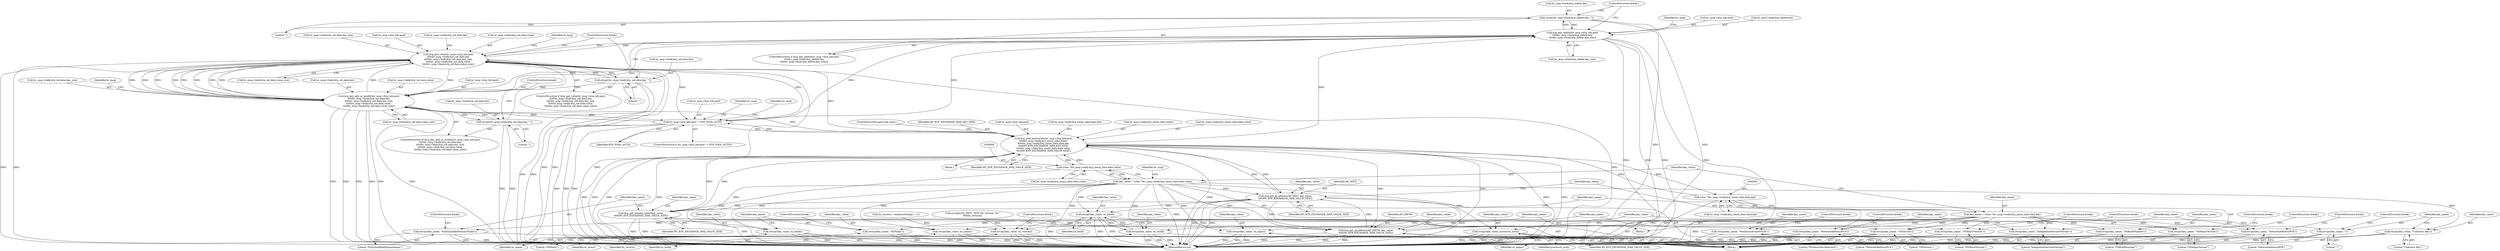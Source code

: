 digraph "0_linux_bcc2c9c3fff859e0eb019fe6fec26f9b8eba795c@API" {
"1000521" [label="(Call,strcpy(hv_msg->body.kvp_delete.key, \"\"))"];
"1000501" [label="(Call,kvp_key_delete(hv_msg->kvp_hdr.pool,\n\t\t\t\t\thv_msg->body.kvp_delete.key,\n\t\t\t\t\thv_msg->body.kvp_delete.key_size))"];
"1000445" [label="(Call,kvp_get_value(hv_msg->kvp_hdr.pool,\n\t\t\t\t\thv_msg->body.kvp_set.data.key,\n\t\t\t\t\thv_msg->body.kvp_set.data.key_size,\n\t\t\t\t\thv_msg->body.kvp_set.data.value,\n\t\t\t\t\thv_msg->body.kvp_set.data.value_size))"];
"1000389" [label="(Call,kvp_key_add_or_modify(hv_msg->kvp_hdr.pool,\n\t\t\t\t\thv_msg->body.kvp_set.data.key,\n\t\t\t\t\thv_msg->body.kvp_set.data.key_size,\n\t\t\t\t\thv_msg->body.kvp_set.data.value,\n\t\t\t\t\thv_msg->body.kvp_set.data.value_size))"];
"1000543" [label="(Call,hv_msg->kvp_hdr.pool != KVP_POOL_AUTO)"];
"1000551" [label="(Call,kvp_pool_enumerate(hv_msg->kvp_hdr.pool,\n\t\t\t\t\thv_msg->body.kvp_enum_data.index,\n\t\t\t\t\thv_msg->body.kvp_enum_data.data.key,\n\t\t\t\t\tHV_KVP_EXCHANGE_MAX_KEY_SIZE,\n\t\t\t\t\thv_msg->body.kvp_enum_data.data.value,\n\t\t\t\t\tHV_KVP_EXCHANGE_MAX_VALUE_SIZE))"];
"1000594" [label="(Call,(char *)hv_msg->body.kvp_enum_data.data.key)"];
"1000607" [label="(Call,(char *)hv_msg->body.kvp_enum_data.data.value)"];
"1000628" [label="(Call,kvp_get_domain_name(key_value,\n\t\t\t\t\tHV_KVP_EXCHANGE_MAX_VALUE_SIZE))"];
"1000605" [label="(Call,key_value = (char *)hv_msg->body.kvp_enum_data.data.value)"];
"1000653" [label="(Call,kvp_get_ip_address(AF_INET6, key_value,\n\t\t\t\t\tHV_KVP_EXCHANGE_MAX_VALUE_SIZE))"];
"1000644" [label="(Call,kvp_get_ip_address(AF_INET, key_value,\n\t\t\t\t\tHV_KVP_EXCHANGE_MAX_VALUE_SIZE))"];
"1000487" [label="(Call,strcpy(hv_msg->body.kvp_set.data.key, \"\"))"];
"1000431" [label="(Call,strcpy(hv_msg->body.kvp_set.data.key, \"\"))"];
"1000521" [label="(Call,strcpy(hv_msg->body.kvp_delete.key, \"\"))"];
"1000592" [label="(Call,key_name = (char *)hv_msg->body.kvp_enum_data.data.key)"];
"1000631" [label="(Call,strcpy(key_name, \"FullyQualifiedDomainName\"))"];
"1000636" [label="(Call,strcpy(key_name, \"IntegrationServicesVersion\"))"];
"1000648" [label="(Call,strcpy(key_name, \"NetworkAddressIPv4\"))"];
"1000657" [label="(Call,strcpy(key_name, \"NetworkAddressIPv6\"))"];
"1000665" [label="(Call,strcpy(key_name, \"OSBuildNumber\"))"];
"1000673" [label="(Call,strcpy(key_name, \"OSName\"))"];
"1000681" [label="(Call,strcpy(key_name, \"OSMajorVersion\"))"];
"1000689" [label="(Call,strcpy(key_name, \"OSMinorVersion\"))"];
"1000697" [label="(Call,strcpy(key_name, \"OSVersion\"))"];
"1000705" [label="(Call,strcpy(key_name, \"ProcessorArchitecture\"))"];
"1000713" [label="(Call,strcpy(key_name, \"\"))"];
"1000639" [label="(Call,strcpy(key_value, lic_version))"];
"1000662" [label="(Call,strcpy(key_value, os_build))"];
"1000694" [label="(Call,strcpy(key_value, os_build))"];
"1000670" [label="(Call,strcpy(key_value, os_name))"];
"1000678" [label="(Call,strcpy(key_value, os_major))"];
"1000686" [label="(Call,strcpy(key_value, os_minor))"];
"1000702" [label="(Call,strcpy(key_value, processor_arch))"];
"1000710" [label="(Call,strcpy(key_value, \"Unknown Key\"))"];
"1000629" [label="(Identifier,key_value)"];
"1000388" [label="(ControlStructure,if (kvp_key_add_or_modify(hv_msg->kvp_hdr.pool,\n\t\t\t\t\thv_msg->body.kvp_set.data.key,\n\t\t\t\t\thv_msg->body.kvp_set.data.key_size,\n\t\t\t\t\thv_msg->body.kvp_set.data.value,\n\t\t\t\t\thv_msg->body.kvp_set.data.value_size)))"];
"1000694" [label="(Call,strcpy(key_value, os_build))"];
"1000660" [label="(ControlStructure,break;)"];
"1000668" [label="(ControlStructure,break;)"];
"1000645" [label="(Identifier,AF_INET)"];
"1000651" [label="(ControlStructure,break;)"];
"1000544" [label="(Call,hv_msg->kvp_hdr.pool)"];
"1000507" [label="(Call,hv_msg->body.kvp_delete.key)"];
"1000573" [label="(Identifier,HV_KVP_EXCHANGE_MAX_KEY_SIZE)"];
"1000706" [label="(Identifier,key_name)"];
"1000492" [label="(Identifier,hv_msg)"];
"1000760" [label="(MethodReturn,int)"];
"1000663" [label="(Identifier,key_value)"];
"1000642" [label="(ControlStructure,break;)"];
"1000552" [label="(Call,hv_msg->kvp_hdr.pool)"];
"1000630" [label="(Identifier,HV_KVP_EXCHANGE_MAX_VALUE_SIZE)"];
"1000442" [label="(ControlStructure,break;)"];
"1000704" [label="(Identifier,processor_arch)"];
"1000609" [label="(Call,hv_msg->body.kvp_enum_data.data.value)"];
"1000689" [label="(Call,strcpy(key_name, \"OSMinorVersion\"))"];
"1000364" [label="(Call,lic_version = malloc(strlen(p) + 1))"];
"1000690" [label="(Identifier,key_name)"];
"1000710" [label="(Call,strcpy(key_value, \"Unknown Key\"))"];
"1000498" [label="(ControlStructure,break;)"];
"1000675" [label="(Literal,\"OSName\")"];
"1000432" [label="(Call,hv_msg->body.kvp_set.data.key)"];
"1000676" [label="(ControlStructure,break;)"];
"1000497" [label="(Literal,\"\")"];
"1000691" [label="(Literal,\"OSMinorVersion\")"];
"1000664" [label="(Identifier,os_build)"];
"1000683" [label="(Literal,\"OSMajorVersion\")"];
"1000404" [label="(Call,hv_msg->body.kvp_set.data.key_size)"];
"1000594" [label="(Call,(char *)hv_msg->body.kvp_enum_data.data.key)"];
"1000628" [label="(Call,kvp_get_domain_name(key_value,\n\t\t\t\t\tHV_KVP_EXCHANGE_MAX_VALUE_SIZE))"];
"1000662" [label="(Call,strcpy(key_value, os_build))"];
"1000460" [label="(Call,hv_msg->body.kvp_set.data.key_size)"];
"1000700" [label="(ControlStructure,break;)"];
"1000596" [label="(Call,hv_msg->body.kvp_enum_data.data.key)"];
"1000679" [label="(Identifier,key_value)"];
"1000681" [label="(Call,strcpy(key_name, \"OSMajorVersion\"))"];
"1000649" [label="(Identifier,key_name)"];
"1000564" [label="(Call,hv_msg->body.kvp_enum_data.data.key)"];
"1000682" [label="(Identifier,key_name)"];
"1000678" [label="(Call,strcpy(key_value, os_major))"];
"1000671" [label="(Identifier,key_value)"];
"1000592" [label="(Call,key_name = (char *)hv_msg->body.kvp_enum_data.data.key)"];
"1000542" [label="(ControlStructure,if (hv_msg->kvp_hdr.pool != KVP_POOL_AUTO))"];
"1000632" [label="(Identifier,key_name)"];
"1000699" [label="(Literal,\"OSVersion\")"];
"1000554" [label="(Identifier,hv_msg)"];
"1000550" [label="(Block,)"];
"1000659" [label="(Literal,\"NetworkAddressIPv6\")"];
"1000500" [label="(ControlStructure,if (kvp_key_delete(hv_msg->kvp_hdr.pool,\n\t\t\t\t\thv_msg->body.kvp_delete.key,\n\t\t\t\t\thv_msg->body.kvp_delete.key_size)))"];
"1000715" [label="(Literal,\"\")"];
"1000672" [label="(Identifier,os_name)"];
"1000692" [label="(ControlStructure,break;)"];
"1000446" [label="(Call,hv_msg->kvp_hdr.pool)"];
"1000530" [label="(ControlStructure,break;)"];
"1000656" [label="(Identifier,HV_KVP_EXCHANGE_MAX_VALUE_SIZE)"];
"1000543" [label="(Call,hv_msg->kvp_hdr.pool != KVP_POOL_AUTO)"];
"1000713" [label="(Call,strcpy(key_name, \"\"))"];
"1000549" [label="(Identifier,KVP_POOL_AUTO)"];
"1000444" [label="(ControlStructure,if (kvp_get_value(hv_msg->kvp_hdr.pool,\n\t\t\t\t\thv_msg->body.kvp_set.data.key,\n\t\t\t\t\thv_msg->body.kvp_set.data.key_size,\n\t\t\t\t\thv_msg->body.kvp_set.data.value,\n\t\t\t\t\thv_msg->body.kvp_set.data.value_size)))"];
"1000451" [label="(Call,hv_msg->body.kvp_set.data.key)"];
"1000586" [label="(Identifier,hv_msg)"];
"1000634" [label="(ControlStructure,break;)"];
"1000655" [label="(Identifier,key_value)"];
"1000705" [label="(Call,strcpy(key_name, \"ProcessorArchitecture\"))"];
"1000488" [label="(Call,hv_msg->body.kvp_set.data.key)"];
"1000636" [label="(Call,strcpy(key_name, \"IntegrationServicesVersion\"))"];
"1000626" [label="(Block,)"];
"1000641" [label="(Identifier,lic_version)"];
"1000525" [label="(Identifier,hv_msg)"];
"1000711" [label="(Identifier,key_value)"];
"1000583" [label="(Identifier,HV_KVP_EXCHANGE_MAX_VALUE_SIZE)"];
"1000638" [label="(Literal,\"IntegrationServicesVersion\")"];
"1000557" [label="(Call,hv_msg->body.kvp_enum_data.index)"];
"1000521" [label="(Call,strcpy(hv_msg->body.kvp_delete.key, \"\"))"];
"1000644" [label="(Call,kvp_get_ip_address(AF_INET, key_value,\n\t\t\t\t\tHV_KVP_EXCHANGE_MAX_VALUE_SIZE))"];
"1000647" [label="(Identifier,HV_KVP_EXCHANGE_MAX_VALUE_SIZE)"];
"1000377" [label="(Call,syslog(LOG_INFO, \"KVP LIC Version: %s\",\n\t\t\t\t\tlic_version))"];
"1000695" [label="(Identifier,key_value)"];
"1000441" [label="(Literal,\"\")"];
"1000606" [label="(Identifier,key_value)"];
"1000687" [label="(Identifier,key_value)"];
"1000666" [label="(Identifier,key_name)"];
"1000478" [label="(Call,hv_msg->body.kvp_set.data.value_size)"];
"1000431" [label="(Call,strcpy(hv_msg->body.kvp_set.data.key, \"\"))"];
"1000658" [label="(Identifier,key_name)"];
"1000650" [label="(Literal,\"NetworkAddressIPv4\")"];
"1000639" [label="(Call,strcpy(key_value, lic_version))"];
"1000522" [label="(Call,hv_msg->body.kvp_delete.key)"];
"1000654" [label="(Identifier,AF_INET6)"];
"1000667" [label="(Literal,\"OSBuildNumber\")"];
"1000502" [label="(Call,hv_msg->kvp_hdr.pool)"];
"1000607" [label="(Call,(char *)hv_msg->body.kvp_enum_data.data.value)"];
"1000445" [label="(Call,kvp_get_value(hv_msg->kvp_hdr.pool,\n\t\t\t\t\thv_msg->body.kvp_set.data.key,\n\t\t\t\t\thv_msg->body.kvp_set.data.key_size,\n\t\t\t\t\thv_msg->body.kvp_set.data.value,\n\t\t\t\t\thv_msg->body.kvp_set.data.value_size))"];
"1000665" [label="(Call,strcpy(key_name, \"OSBuildNumber\"))"];
"1000574" [label="(Call,hv_msg->body.kvp_enum_data.data.value)"];
"1000633" [label="(Literal,\"FullyQualifiedDomainName\")"];
"1000684" [label="(ControlStructure,break;)"];
"1000605" [label="(Call,key_value = (char *)hv_msg->body.kvp_enum_data.data.value)"];
"1000288" [label="(Block,)"];
"1000529" [label="(Literal,\"\")"];
"1000646" [label="(Identifier,key_value)"];
"1000653" [label="(Call,kvp_get_ip_address(AF_INET6, key_value,\n\t\t\t\t\tHV_KVP_EXCHANGE_MAX_VALUE_SIZE))"];
"1000696" [label="(Identifier,os_build)"];
"1000703" [label="(Identifier,key_value)"];
"1000670" [label="(Call,strcpy(key_value, os_name))"];
"1000584" [label="(ControlStructure,goto kvp_done;)"];
"1000469" [label="(Call,hv_msg->body.kvp_set.data.value)"];
"1000436" [label="(Identifier,hv_msg)"];
"1000389" [label="(Call,kvp_key_add_or_modify(hv_msg->kvp_hdr.pool,\n\t\t\t\t\thv_msg->body.kvp_set.data.key,\n\t\t\t\t\thv_msg->body.kvp_set.data.key_size,\n\t\t\t\t\thv_msg->body.kvp_set.data.value,\n\t\t\t\t\thv_msg->body.kvp_set.data.value_size))"];
"1000390" [label="(Call,hv_msg->kvp_hdr.pool)"];
"1000714" [label="(Identifier,key_name)"];
"1000648" [label="(Call,strcpy(key_name, \"NetworkAddressIPv4\"))"];
"1000708" [label="(ControlStructure,break;)"];
"1000712" [label="(Literal,\"Unknown Key\")"];
"1000640" [label="(Identifier,key_value)"];
"1000514" [label="(Call,hv_msg->body.kvp_delete.key_size)"];
"1000622" [label="(Identifier,hv_msg)"];
"1000686" [label="(Call,strcpy(key_value, os_minor))"];
"1000707" [label="(Literal,\"ProcessorArchitecture\")"];
"1000395" [label="(Call,hv_msg->body.kvp_set.data.key)"];
"1000680" [label="(Identifier,os_major)"];
"1000501" [label="(Call,kvp_key_delete(hv_msg->kvp_hdr.pool,\n\t\t\t\t\thv_msg->body.kvp_delete.key,\n\t\t\t\t\thv_msg->body.kvp_delete.key_size))"];
"1000487" [label="(Call,strcpy(hv_msg->body.kvp_set.data.key, \"\"))"];
"1000674" [label="(Identifier,key_name)"];
"1000593" [label="(Identifier,key_name)"];
"1000413" [label="(Call,hv_msg->body.kvp_set.data.value)"];
"1000716" [label="(ControlStructure,break;)"];
"1000551" [label="(Call,kvp_pool_enumerate(hv_msg->kvp_hdr.pool,\n\t\t\t\t\thv_msg->body.kvp_enum_data.index,\n\t\t\t\t\thv_msg->body.kvp_enum_data.data.key,\n\t\t\t\t\tHV_KVP_EXCHANGE_MAX_KEY_SIZE,\n\t\t\t\t\thv_msg->body.kvp_enum_data.data.value,\n\t\t\t\t\tHV_KVP_EXCHANGE_MAX_VALUE_SIZE))"];
"1000698" [label="(Identifier,key_name)"];
"1000702" [label="(Call,strcpy(key_value, processor_arch))"];
"1000631" [label="(Call,strcpy(key_name, \"FullyQualifiedDomainName\"))"];
"1000422" [label="(Call,hv_msg->body.kvp_set.data.value_size)"];
"1000673" [label="(Call,strcpy(key_name, \"OSName\"))"];
"1000688" [label="(Identifier,os_minor)"];
"1000637" [label="(Identifier,key_name)"];
"1000697" [label="(Call,strcpy(key_name, \"OSVersion\"))"];
"1000657" [label="(Call,strcpy(key_name, \"NetworkAddressIPv6\"))"];
"1000521" -> "1000500"  [label="AST: "];
"1000521" -> "1000529"  [label="CFG: "];
"1000522" -> "1000521"  [label="AST: "];
"1000529" -> "1000521"  [label="AST: "];
"1000530" -> "1000521"  [label="CFG: "];
"1000521" -> "1000760"  [label="DDG: "];
"1000521" -> "1000760"  [label="DDG: "];
"1000521" -> "1000501"  [label="DDG: "];
"1000501" -> "1000521"  [label="DDG: "];
"1000501" -> "1000500"  [label="AST: "];
"1000501" -> "1000514"  [label="CFG: "];
"1000502" -> "1000501"  [label="AST: "];
"1000507" -> "1000501"  [label="AST: "];
"1000514" -> "1000501"  [label="AST: "];
"1000525" -> "1000501"  [label="CFG: "];
"1000530" -> "1000501"  [label="CFG: "];
"1000501" -> "1000760"  [label="DDG: "];
"1000501" -> "1000760"  [label="DDG: "];
"1000501" -> "1000760"  [label="DDG: "];
"1000501" -> "1000760"  [label="DDG: "];
"1000501" -> "1000389"  [label="DDG: "];
"1000501" -> "1000445"  [label="DDG: "];
"1000445" -> "1000501"  [label="DDG: "];
"1000389" -> "1000501"  [label="DDG: "];
"1000543" -> "1000501"  [label="DDG: "];
"1000551" -> "1000501"  [label="DDG: "];
"1000501" -> "1000543"  [label="DDG: "];
"1000445" -> "1000444"  [label="AST: "];
"1000445" -> "1000478"  [label="CFG: "];
"1000446" -> "1000445"  [label="AST: "];
"1000451" -> "1000445"  [label="AST: "];
"1000460" -> "1000445"  [label="AST: "];
"1000469" -> "1000445"  [label="AST: "];
"1000478" -> "1000445"  [label="AST: "];
"1000492" -> "1000445"  [label="CFG: "];
"1000498" -> "1000445"  [label="CFG: "];
"1000445" -> "1000760"  [label="DDG: "];
"1000445" -> "1000760"  [label="DDG: "];
"1000445" -> "1000760"  [label="DDG: "];
"1000445" -> "1000760"  [label="DDG: "];
"1000445" -> "1000760"  [label="DDG: "];
"1000445" -> "1000760"  [label="DDG: "];
"1000445" -> "1000389"  [label="DDG: "];
"1000445" -> "1000389"  [label="DDG: "];
"1000445" -> "1000389"  [label="DDG: "];
"1000445" -> "1000389"  [label="DDG: "];
"1000445" -> "1000389"  [label="DDG: "];
"1000389" -> "1000445"  [label="DDG: "];
"1000389" -> "1000445"  [label="DDG: "];
"1000389" -> "1000445"  [label="DDG: "];
"1000389" -> "1000445"  [label="DDG: "];
"1000389" -> "1000445"  [label="DDG: "];
"1000543" -> "1000445"  [label="DDG: "];
"1000551" -> "1000445"  [label="DDG: "];
"1000487" -> "1000445"  [label="DDG: "];
"1000431" -> "1000445"  [label="DDG: "];
"1000445" -> "1000487"  [label="DDG: "];
"1000445" -> "1000543"  [label="DDG: "];
"1000389" -> "1000388"  [label="AST: "];
"1000389" -> "1000422"  [label="CFG: "];
"1000390" -> "1000389"  [label="AST: "];
"1000395" -> "1000389"  [label="AST: "];
"1000404" -> "1000389"  [label="AST: "];
"1000413" -> "1000389"  [label="AST: "];
"1000422" -> "1000389"  [label="AST: "];
"1000436" -> "1000389"  [label="CFG: "];
"1000442" -> "1000389"  [label="CFG: "];
"1000389" -> "1000760"  [label="DDG: "];
"1000389" -> "1000760"  [label="DDG: "];
"1000389" -> "1000760"  [label="DDG: "];
"1000389" -> "1000760"  [label="DDG: "];
"1000389" -> "1000760"  [label="DDG: "];
"1000389" -> "1000760"  [label="DDG: "];
"1000543" -> "1000389"  [label="DDG: "];
"1000551" -> "1000389"  [label="DDG: "];
"1000487" -> "1000389"  [label="DDG: "];
"1000431" -> "1000389"  [label="DDG: "];
"1000389" -> "1000431"  [label="DDG: "];
"1000389" -> "1000543"  [label="DDG: "];
"1000543" -> "1000542"  [label="AST: "];
"1000543" -> "1000549"  [label="CFG: "];
"1000544" -> "1000543"  [label="AST: "];
"1000549" -> "1000543"  [label="AST: "];
"1000554" -> "1000543"  [label="CFG: "];
"1000586" -> "1000543"  [label="CFG: "];
"1000543" -> "1000760"  [label="DDG: "];
"1000543" -> "1000760"  [label="DDG: "];
"1000543" -> "1000760"  [label="DDG: "];
"1000551" -> "1000543"  [label="DDG: "];
"1000543" -> "1000551"  [label="DDG: "];
"1000551" -> "1000550"  [label="AST: "];
"1000551" -> "1000583"  [label="CFG: "];
"1000552" -> "1000551"  [label="AST: "];
"1000557" -> "1000551"  [label="AST: "];
"1000564" -> "1000551"  [label="AST: "];
"1000573" -> "1000551"  [label="AST: "];
"1000574" -> "1000551"  [label="AST: "];
"1000583" -> "1000551"  [label="AST: "];
"1000584" -> "1000551"  [label="CFG: "];
"1000551" -> "1000760"  [label="DDG: "];
"1000551" -> "1000760"  [label="DDG: "];
"1000551" -> "1000760"  [label="DDG: "];
"1000551" -> "1000760"  [label="DDG: "];
"1000551" -> "1000760"  [label="DDG: "];
"1000551" -> "1000760"  [label="DDG: "];
"1000551" -> "1000760"  [label="DDG: "];
"1000594" -> "1000551"  [label="DDG: "];
"1000607" -> "1000551"  [label="DDG: "];
"1000628" -> "1000551"  [label="DDG: "];
"1000653" -> "1000551"  [label="DDG: "];
"1000644" -> "1000551"  [label="DDG: "];
"1000551" -> "1000594"  [label="DDG: "];
"1000551" -> "1000607"  [label="DDG: "];
"1000551" -> "1000628"  [label="DDG: "];
"1000551" -> "1000644"  [label="DDG: "];
"1000551" -> "1000653"  [label="DDG: "];
"1000594" -> "1000592"  [label="AST: "];
"1000594" -> "1000596"  [label="CFG: "];
"1000595" -> "1000594"  [label="AST: "];
"1000596" -> "1000594"  [label="AST: "];
"1000592" -> "1000594"  [label="CFG: "];
"1000594" -> "1000760"  [label="DDG: "];
"1000594" -> "1000592"  [label="DDG: "];
"1000607" -> "1000605"  [label="AST: "];
"1000607" -> "1000609"  [label="CFG: "];
"1000608" -> "1000607"  [label="AST: "];
"1000609" -> "1000607"  [label="AST: "];
"1000605" -> "1000607"  [label="CFG: "];
"1000607" -> "1000760"  [label="DDG: "];
"1000607" -> "1000605"  [label="DDG: "];
"1000628" -> "1000626"  [label="AST: "];
"1000628" -> "1000630"  [label="CFG: "];
"1000629" -> "1000628"  [label="AST: "];
"1000630" -> "1000628"  [label="AST: "];
"1000632" -> "1000628"  [label="CFG: "];
"1000628" -> "1000760"  [label="DDG: "];
"1000628" -> "1000760"  [label="DDG: "];
"1000628" -> "1000760"  [label="DDG: "];
"1000605" -> "1000628"  [label="DDG: "];
"1000653" -> "1000628"  [label="DDG: "];
"1000644" -> "1000628"  [label="DDG: "];
"1000628" -> "1000644"  [label="DDG: "];
"1000628" -> "1000653"  [label="DDG: "];
"1000605" -> "1000288"  [label="AST: "];
"1000606" -> "1000605"  [label="AST: "];
"1000622" -> "1000605"  [label="CFG: "];
"1000605" -> "1000760"  [label="DDG: "];
"1000605" -> "1000639"  [label="DDG: "];
"1000605" -> "1000644"  [label="DDG: "];
"1000605" -> "1000653"  [label="DDG: "];
"1000605" -> "1000662"  [label="DDG: "];
"1000605" -> "1000670"  [label="DDG: "];
"1000605" -> "1000678"  [label="DDG: "];
"1000605" -> "1000686"  [label="DDG: "];
"1000605" -> "1000694"  [label="DDG: "];
"1000605" -> "1000702"  [label="DDG: "];
"1000605" -> "1000710"  [label="DDG: "];
"1000653" -> "1000626"  [label="AST: "];
"1000653" -> "1000656"  [label="CFG: "];
"1000654" -> "1000653"  [label="AST: "];
"1000655" -> "1000653"  [label="AST: "];
"1000656" -> "1000653"  [label="AST: "];
"1000658" -> "1000653"  [label="CFG: "];
"1000653" -> "1000760"  [label="DDG: "];
"1000653" -> "1000760"  [label="DDG: "];
"1000653" -> "1000760"  [label="DDG: "];
"1000653" -> "1000760"  [label="DDG: "];
"1000653" -> "1000644"  [label="DDG: "];
"1000644" -> "1000653"  [label="DDG: "];
"1000644" -> "1000626"  [label="AST: "];
"1000644" -> "1000647"  [label="CFG: "];
"1000645" -> "1000644"  [label="AST: "];
"1000646" -> "1000644"  [label="AST: "];
"1000647" -> "1000644"  [label="AST: "];
"1000649" -> "1000644"  [label="CFG: "];
"1000644" -> "1000760"  [label="DDG: "];
"1000644" -> "1000760"  [label="DDG: "];
"1000644" -> "1000760"  [label="DDG: "];
"1000644" -> "1000760"  [label="DDG: "];
"1000487" -> "1000444"  [label="AST: "];
"1000487" -> "1000497"  [label="CFG: "];
"1000488" -> "1000487"  [label="AST: "];
"1000497" -> "1000487"  [label="AST: "];
"1000498" -> "1000487"  [label="CFG: "];
"1000487" -> "1000760"  [label="DDG: "];
"1000487" -> "1000760"  [label="DDG: "];
"1000431" -> "1000388"  [label="AST: "];
"1000431" -> "1000441"  [label="CFG: "];
"1000432" -> "1000431"  [label="AST: "];
"1000441" -> "1000431"  [label="AST: "];
"1000442" -> "1000431"  [label="CFG: "];
"1000431" -> "1000760"  [label="DDG: "];
"1000431" -> "1000760"  [label="DDG: "];
"1000592" -> "1000288"  [label="AST: "];
"1000593" -> "1000592"  [label="AST: "];
"1000606" -> "1000592"  [label="CFG: "];
"1000592" -> "1000760"  [label="DDG: "];
"1000592" -> "1000631"  [label="DDG: "];
"1000592" -> "1000636"  [label="DDG: "];
"1000592" -> "1000648"  [label="DDG: "];
"1000592" -> "1000657"  [label="DDG: "];
"1000592" -> "1000665"  [label="DDG: "];
"1000592" -> "1000673"  [label="DDG: "];
"1000592" -> "1000681"  [label="DDG: "];
"1000592" -> "1000689"  [label="DDG: "];
"1000592" -> "1000697"  [label="DDG: "];
"1000592" -> "1000705"  [label="DDG: "];
"1000592" -> "1000713"  [label="DDG: "];
"1000631" -> "1000626"  [label="AST: "];
"1000631" -> "1000633"  [label="CFG: "];
"1000632" -> "1000631"  [label="AST: "];
"1000633" -> "1000631"  [label="AST: "];
"1000634" -> "1000631"  [label="CFG: "];
"1000631" -> "1000760"  [label="DDG: "];
"1000631" -> "1000760"  [label="DDG: "];
"1000636" -> "1000626"  [label="AST: "];
"1000636" -> "1000638"  [label="CFG: "];
"1000637" -> "1000636"  [label="AST: "];
"1000638" -> "1000636"  [label="AST: "];
"1000640" -> "1000636"  [label="CFG: "];
"1000636" -> "1000760"  [label="DDG: "];
"1000636" -> "1000760"  [label="DDG: "];
"1000648" -> "1000626"  [label="AST: "];
"1000648" -> "1000650"  [label="CFG: "];
"1000649" -> "1000648"  [label="AST: "];
"1000650" -> "1000648"  [label="AST: "];
"1000651" -> "1000648"  [label="CFG: "];
"1000648" -> "1000760"  [label="DDG: "];
"1000648" -> "1000760"  [label="DDG: "];
"1000657" -> "1000626"  [label="AST: "];
"1000657" -> "1000659"  [label="CFG: "];
"1000658" -> "1000657"  [label="AST: "];
"1000659" -> "1000657"  [label="AST: "];
"1000660" -> "1000657"  [label="CFG: "];
"1000657" -> "1000760"  [label="DDG: "];
"1000657" -> "1000760"  [label="DDG: "];
"1000665" -> "1000626"  [label="AST: "];
"1000665" -> "1000667"  [label="CFG: "];
"1000666" -> "1000665"  [label="AST: "];
"1000667" -> "1000665"  [label="AST: "];
"1000668" -> "1000665"  [label="CFG: "];
"1000665" -> "1000760"  [label="DDG: "];
"1000665" -> "1000760"  [label="DDG: "];
"1000673" -> "1000626"  [label="AST: "];
"1000673" -> "1000675"  [label="CFG: "];
"1000674" -> "1000673"  [label="AST: "];
"1000675" -> "1000673"  [label="AST: "];
"1000676" -> "1000673"  [label="CFG: "];
"1000673" -> "1000760"  [label="DDG: "];
"1000673" -> "1000760"  [label="DDG: "];
"1000681" -> "1000626"  [label="AST: "];
"1000681" -> "1000683"  [label="CFG: "];
"1000682" -> "1000681"  [label="AST: "];
"1000683" -> "1000681"  [label="AST: "];
"1000684" -> "1000681"  [label="CFG: "];
"1000681" -> "1000760"  [label="DDG: "];
"1000681" -> "1000760"  [label="DDG: "];
"1000689" -> "1000626"  [label="AST: "];
"1000689" -> "1000691"  [label="CFG: "];
"1000690" -> "1000689"  [label="AST: "];
"1000691" -> "1000689"  [label="AST: "];
"1000692" -> "1000689"  [label="CFG: "];
"1000689" -> "1000760"  [label="DDG: "];
"1000689" -> "1000760"  [label="DDG: "];
"1000697" -> "1000626"  [label="AST: "];
"1000697" -> "1000699"  [label="CFG: "];
"1000698" -> "1000697"  [label="AST: "];
"1000699" -> "1000697"  [label="AST: "];
"1000700" -> "1000697"  [label="CFG: "];
"1000697" -> "1000760"  [label="DDG: "];
"1000697" -> "1000760"  [label="DDG: "];
"1000705" -> "1000626"  [label="AST: "];
"1000705" -> "1000707"  [label="CFG: "];
"1000706" -> "1000705"  [label="AST: "];
"1000707" -> "1000705"  [label="AST: "];
"1000708" -> "1000705"  [label="CFG: "];
"1000705" -> "1000760"  [label="DDG: "];
"1000705" -> "1000760"  [label="DDG: "];
"1000713" -> "1000626"  [label="AST: "];
"1000713" -> "1000715"  [label="CFG: "];
"1000714" -> "1000713"  [label="AST: "];
"1000715" -> "1000713"  [label="AST: "];
"1000716" -> "1000713"  [label="CFG: "];
"1000713" -> "1000760"  [label="DDG: "];
"1000713" -> "1000760"  [label="DDG: "];
"1000639" -> "1000626"  [label="AST: "];
"1000639" -> "1000641"  [label="CFG: "];
"1000640" -> "1000639"  [label="AST: "];
"1000641" -> "1000639"  [label="AST: "];
"1000642" -> "1000639"  [label="CFG: "];
"1000639" -> "1000760"  [label="DDG: "];
"1000639" -> "1000760"  [label="DDG: "];
"1000639" -> "1000760"  [label="DDG: "];
"1000364" -> "1000639"  [label="DDG: "];
"1000377" -> "1000639"  [label="DDG: "];
"1000662" -> "1000626"  [label="AST: "];
"1000662" -> "1000664"  [label="CFG: "];
"1000663" -> "1000662"  [label="AST: "];
"1000664" -> "1000662"  [label="AST: "];
"1000666" -> "1000662"  [label="CFG: "];
"1000662" -> "1000760"  [label="DDG: "];
"1000662" -> "1000760"  [label="DDG: "];
"1000662" -> "1000760"  [label="DDG: "];
"1000694" -> "1000662"  [label="DDG: "];
"1000662" -> "1000694"  [label="DDG: "];
"1000694" -> "1000626"  [label="AST: "];
"1000694" -> "1000696"  [label="CFG: "];
"1000695" -> "1000694"  [label="AST: "];
"1000696" -> "1000694"  [label="AST: "];
"1000698" -> "1000694"  [label="CFG: "];
"1000694" -> "1000760"  [label="DDG: "];
"1000694" -> "1000760"  [label="DDG: "];
"1000694" -> "1000760"  [label="DDG: "];
"1000670" -> "1000626"  [label="AST: "];
"1000670" -> "1000672"  [label="CFG: "];
"1000671" -> "1000670"  [label="AST: "];
"1000672" -> "1000670"  [label="AST: "];
"1000674" -> "1000670"  [label="CFG: "];
"1000670" -> "1000760"  [label="DDG: "];
"1000670" -> "1000760"  [label="DDG: "];
"1000670" -> "1000760"  [label="DDG: "];
"1000678" -> "1000626"  [label="AST: "];
"1000678" -> "1000680"  [label="CFG: "];
"1000679" -> "1000678"  [label="AST: "];
"1000680" -> "1000678"  [label="AST: "];
"1000682" -> "1000678"  [label="CFG: "];
"1000678" -> "1000760"  [label="DDG: "];
"1000678" -> "1000760"  [label="DDG: "];
"1000678" -> "1000760"  [label="DDG: "];
"1000686" -> "1000626"  [label="AST: "];
"1000686" -> "1000688"  [label="CFG: "];
"1000687" -> "1000686"  [label="AST: "];
"1000688" -> "1000686"  [label="AST: "];
"1000690" -> "1000686"  [label="CFG: "];
"1000686" -> "1000760"  [label="DDG: "];
"1000686" -> "1000760"  [label="DDG: "];
"1000686" -> "1000760"  [label="DDG: "];
"1000702" -> "1000626"  [label="AST: "];
"1000702" -> "1000704"  [label="CFG: "];
"1000703" -> "1000702"  [label="AST: "];
"1000704" -> "1000702"  [label="AST: "];
"1000706" -> "1000702"  [label="CFG: "];
"1000702" -> "1000760"  [label="DDG: "];
"1000702" -> "1000760"  [label="DDG: "];
"1000702" -> "1000760"  [label="DDG: "];
"1000710" -> "1000626"  [label="AST: "];
"1000710" -> "1000712"  [label="CFG: "];
"1000711" -> "1000710"  [label="AST: "];
"1000712" -> "1000710"  [label="AST: "];
"1000714" -> "1000710"  [label="CFG: "];
"1000710" -> "1000760"  [label="DDG: "];
"1000710" -> "1000760"  [label="DDG: "];
}

